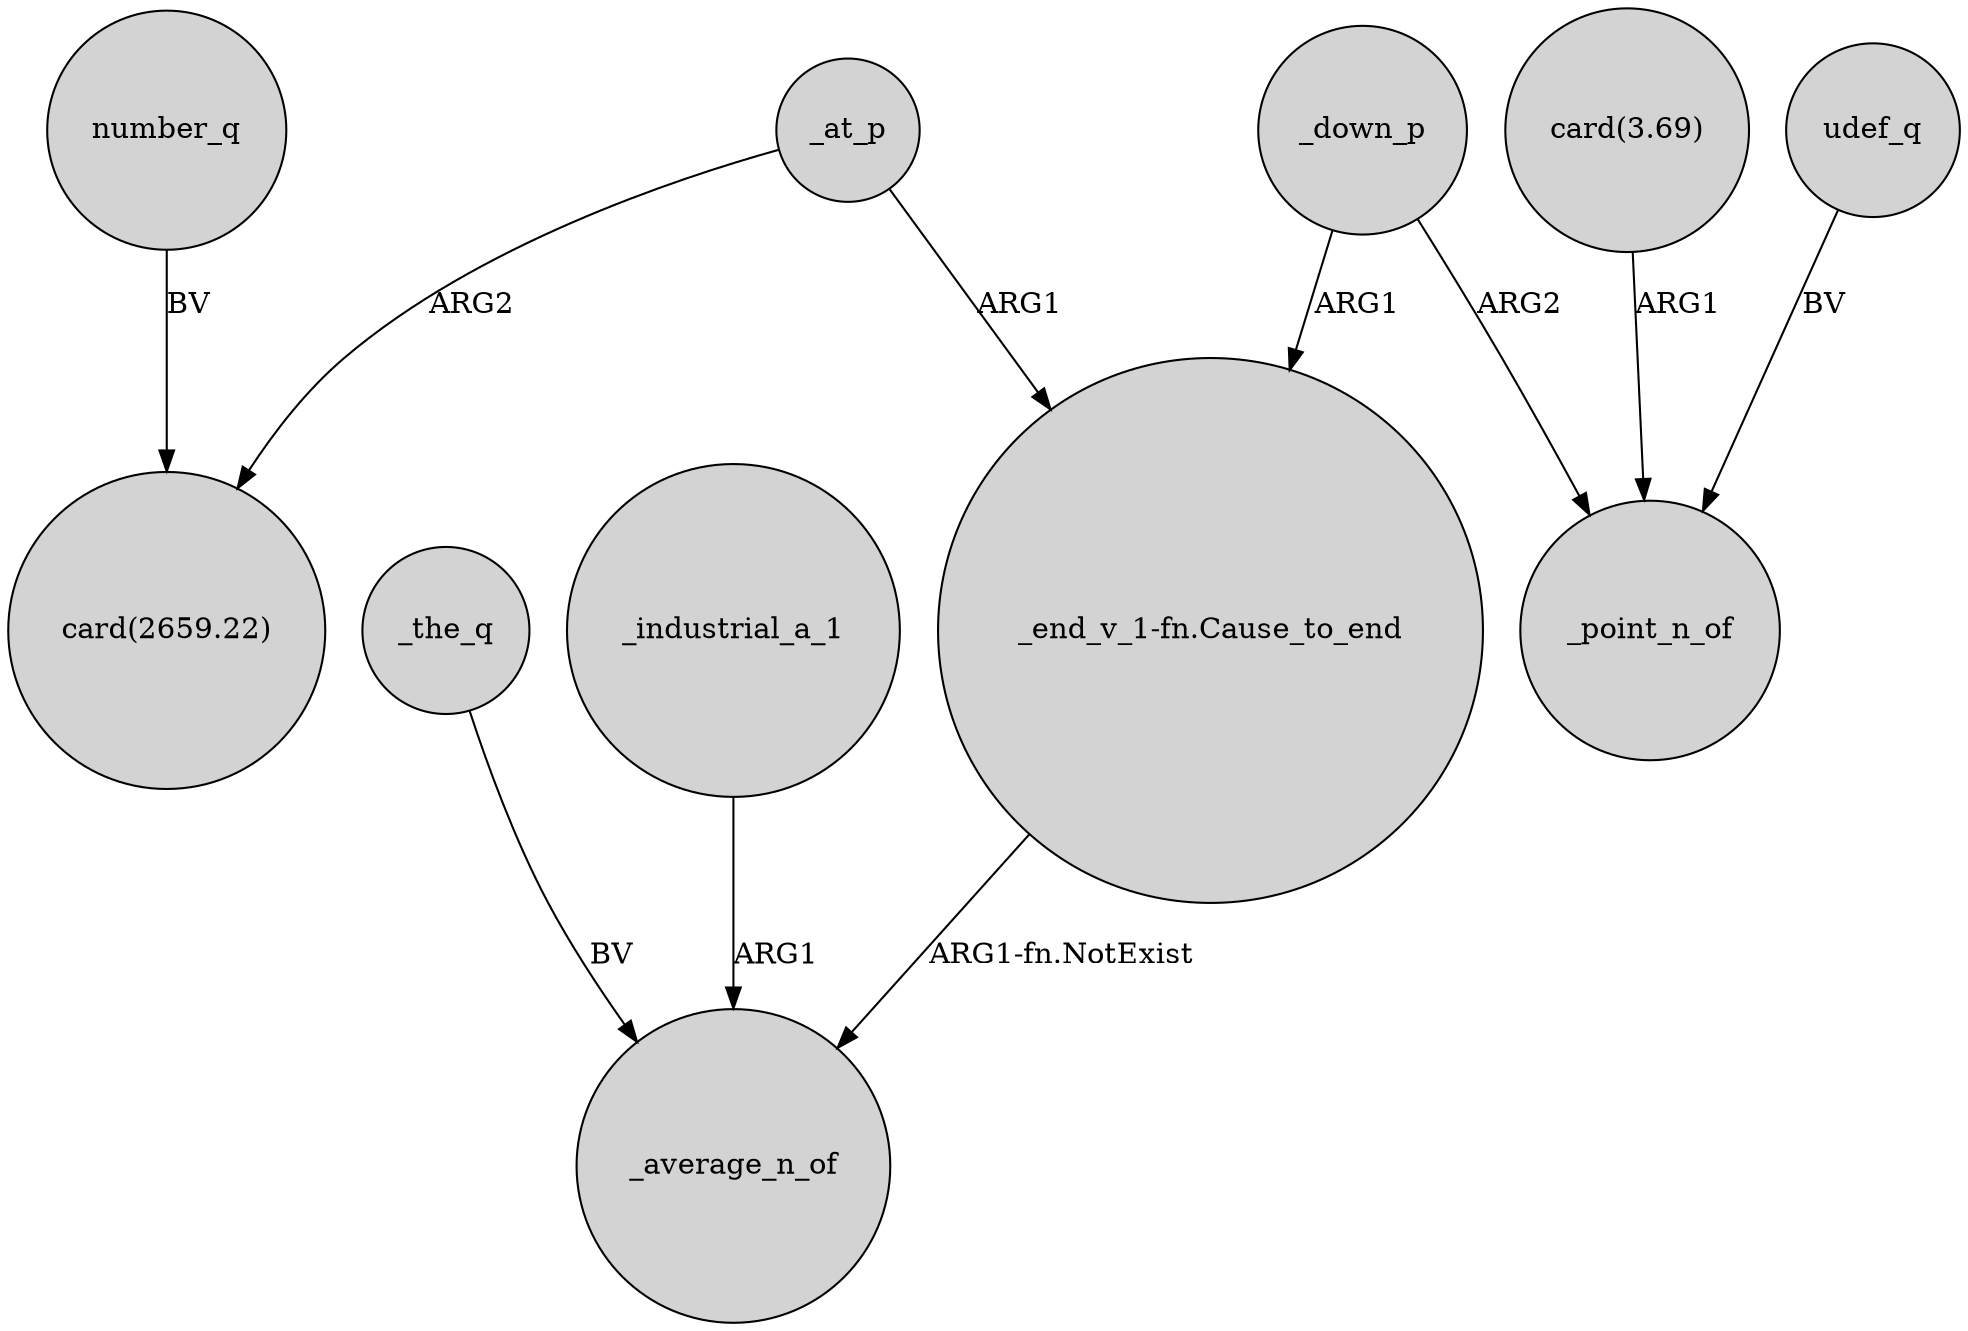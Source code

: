 digraph {
	node [shape=circle style=filled]
	_down_p -> "_end_v_1-fn.Cause_to_end" [label=ARG1]
	"card(3.69)" -> _point_n_of [label=ARG1]
	_down_p -> _point_n_of [label=ARG2]
	_at_p -> "_end_v_1-fn.Cause_to_end" [label=ARG1]
	_the_q -> _average_n_of [label=BV]
	_at_p -> "card(2659.22)" [label=ARG2]
	_industrial_a_1 -> _average_n_of [label=ARG1]
	number_q -> "card(2659.22)" [label=BV]
	"_end_v_1-fn.Cause_to_end" -> _average_n_of [label="ARG1-fn.NotExist"]
	udef_q -> _point_n_of [label=BV]
}
